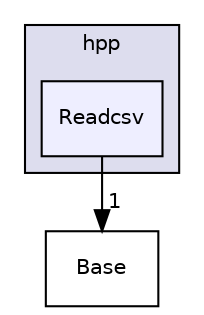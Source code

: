 digraph "/home/hhhhhhhhhhhhhhhhhh/kyutech/research/MultiParticleMethod/src/hpp/Readcsv" {
  compound=true
  node [ fontsize="10", fontname="Helvetica"];
  edge [ labelfontsize="10", labelfontname="Helvetica"];
  subgraph clusterdir_561701c8e79d5dfd48e3536aae5218c5 {
    graph [ bgcolor="#ddddee", pencolor="black", label="hpp" fontname="Helvetica", fontsize="10", URL="dir_561701c8e79d5dfd48e3536aae5218c5.html"]
  dir_7f9bb370e53c09856190cccb4320a835 [shape=box, label="Readcsv", style="filled", fillcolor="#eeeeff", pencolor="black", URL="dir_7f9bb370e53c09856190cccb4320a835.html"];
  }
  dir_2c3495c27dbc91dbb5af4001dd89692a [shape=box label="Base" URL="dir_2c3495c27dbc91dbb5af4001dd89692a.html"];
  dir_7f9bb370e53c09856190cccb4320a835->dir_2c3495c27dbc91dbb5af4001dd89692a [headlabel="1", labeldistance=1.5 headhref="dir_000009_000003.html"];
}

